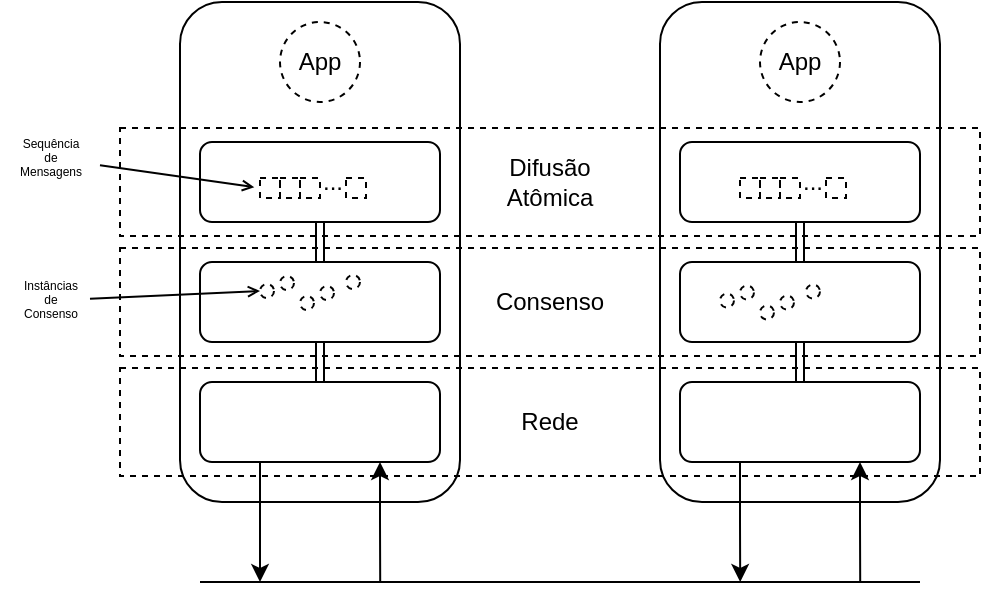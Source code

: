 <mxfile version="13.9.9" type="device"><diagram id="460mh9KP4Poi8Zzt0H-V" name="Page-1"><mxGraphModel dx="527" dy="425" grid="1" gridSize="10" guides="1" tooltips="1" connect="1" arrows="1" fold="1" page="1" pageScale="1" pageWidth="583" pageHeight="413" math="0" shadow="0"><root><mxCell id="0"/><mxCell id="1" parent="0"/><mxCell id="RCSk6rKvbRFlk2yUt5bL-6" value="" style="rounded=1;whiteSpace=wrap;html=1;" vertex="1" parent="1"><mxGeometry x="340" y="70" width="140" height="250" as="geometry"/></mxCell><mxCell id="RCSk6rKvbRFlk2yUt5bL-3" value="" style="rounded=1;whiteSpace=wrap;html=1;" vertex="1" parent="1"><mxGeometry x="100" y="70" width="140" height="250" as="geometry"/></mxCell><mxCell id="RCSk6rKvbRFlk2yUt5bL-16" value="Rede" style="rounded=0;whiteSpace=wrap;html=1;dashed=1;fillColor=none;" vertex="1" parent="1"><mxGeometry x="70" y="253" width="430" height="54" as="geometry"/></mxCell><mxCell id="RCSk6rKvbRFlk2yUt5bL-17" value="Consenso" style="rounded=0;whiteSpace=wrap;html=1;dashed=1;fillColor=none;" vertex="1" parent="1"><mxGeometry x="70" y="193" width="430" height="54" as="geometry"/></mxCell><mxCell id="RCSk6rKvbRFlk2yUt5bL-18" value="Difusão&lt;br&gt;Atômica" style="rounded=0;whiteSpace=wrap;html=1;dashed=1;fillColor=none;" vertex="1" parent="1"><mxGeometry x="70" y="133" width="430" height="54" as="geometry"/></mxCell><mxCell id="RCSk6rKvbRFlk2yUt5bL-1" value="" style="endArrow=none;html=1;" edge="1" parent="1"><mxGeometry width="50" height="50" relative="1" as="geometry"><mxPoint x="110" y="360" as="sourcePoint"/><mxPoint x="470" y="360" as="targetPoint"/></mxGeometry></mxCell><mxCell id="RCSk6rKvbRFlk2yUt5bL-4" style="edgeStyle=orthogonalEdgeStyle;rounded=0;orthogonalLoop=1;jettySize=auto;html=1;exitX=0.25;exitY=1;exitDx=0;exitDy=0;" edge="1" parent="1" source="RCSk6rKvbRFlk2yUt5bL-9"><mxGeometry relative="1" as="geometry"><mxPoint x="140" y="360" as="targetPoint"/></mxGeometry></mxCell><mxCell id="RCSk6rKvbRFlk2yUt5bL-5" style="edgeStyle=orthogonalEdgeStyle;rounded=0;orthogonalLoop=1;jettySize=auto;html=1;exitX=0.75;exitY=1;exitDx=0;exitDy=0;startArrow=classic;startFill=1;endArrow=none;endFill=0;" edge="1" parent="1" source="RCSk6rKvbRFlk2yUt5bL-9"><mxGeometry relative="1" as="geometry"><mxPoint x="200.103" y="360" as="targetPoint"/></mxGeometry></mxCell><mxCell id="RCSk6rKvbRFlk2yUt5bL-8" style="edgeStyle=orthogonalEdgeStyle;rounded=0;orthogonalLoop=1;jettySize=auto;html=1;exitX=0.75;exitY=1;exitDx=0;exitDy=0;startArrow=classic;startFill=1;endArrow=none;endFill=0;" edge="1" parent="1" source="RCSk6rKvbRFlk2yUt5bL-10"><mxGeometry relative="1" as="geometry"><mxPoint x="440.103" y="360" as="targetPoint"/></mxGeometry></mxCell><mxCell id="RCSk6rKvbRFlk2yUt5bL-9" value="" style="rounded=1;whiteSpace=wrap;html=1;" vertex="1" parent="1"><mxGeometry x="110" y="260" width="120" height="40" as="geometry"/></mxCell><mxCell id="RCSk6rKvbRFlk2yUt5bL-11" style="edgeStyle=orthogonalEdgeStyle;rounded=0;orthogonalLoop=1;jettySize=auto;html=1;exitX=0.25;exitY=1;exitDx=0;exitDy=0;startArrow=none;startFill=0;endArrow=classic;endFill=1;" edge="1" parent="1" source="RCSk6rKvbRFlk2yUt5bL-10"><mxGeometry relative="1" as="geometry"><mxPoint x="380.103" y="360" as="targetPoint"/></mxGeometry></mxCell><mxCell id="RCSk6rKvbRFlk2yUt5bL-10" value="" style="rounded=1;whiteSpace=wrap;html=1;" vertex="1" parent="1"><mxGeometry x="350" y="260" width="120" height="40" as="geometry"/></mxCell><mxCell id="RCSk6rKvbRFlk2yUt5bL-55" style="edgeStyle=none;shape=link;rounded=0;orthogonalLoop=1;jettySize=auto;html=1;entryX=0.5;entryY=0;entryDx=0;entryDy=0;startArrow=none;startFill=0;endArrow=open;endFill=0;fontSize=6;" edge="1" parent="1" source="RCSk6rKvbRFlk2yUt5bL-12" target="RCSk6rKvbRFlk2yUt5bL-10"><mxGeometry relative="1" as="geometry"/></mxCell><mxCell id="RCSk6rKvbRFlk2yUt5bL-12" value="" style="rounded=1;whiteSpace=wrap;html=1;" vertex="1" parent="1"><mxGeometry x="350" y="200" width="120" height="40" as="geometry"/></mxCell><mxCell id="RCSk6rKvbRFlk2yUt5bL-54" style="edgeStyle=none;shape=link;rounded=0;orthogonalLoop=1;jettySize=auto;html=1;entryX=0.5;entryY=0;entryDx=0;entryDy=0;startArrow=none;startFill=0;endArrow=open;endFill=0;fontSize=6;" edge="1" parent="1" source="RCSk6rKvbRFlk2yUt5bL-13" target="RCSk6rKvbRFlk2yUt5bL-12"><mxGeometry relative="1" as="geometry"/></mxCell><mxCell id="RCSk6rKvbRFlk2yUt5bL-13" value="" style="rounded=1;whiteSpace=wrap;html=1;" vertex="1" parent="1"><mxGeometry x="350" y="140" width="120" height="40" as="geometry"/></mxCell><mxCell id="RCSk6rKvbRFlk2yUt5bL-52" style="edgeStyle=none;rounded=0;orthogonalLoop=1;jettySize=auto;html=1;entryX=0.5;entryY=0;entryDx=0;entryDy=0;startArrow=none;startFill=0;endArrow=open;endFill=0;fontSize=6;shape=link;" edge="1" parent="1" source="RCSk6rKvbRFlk2yUt5bL-14" target="RCSk6rKvbRFlk2yUt5bL-15"><mxGeometry relative="1" as="geometry"/></mxCell><mxCell id="RCSk6rKvbRFlk2yUt5bL-14" value="" style="rounded=1;whiteSpace=wrap;html=1;" vertex="1" parent="1"><mxGeometry x="110" y="140" width="120" height="40" as="geometry"/></mxCell><mxCell id="RCSk6rKvbRFlk2yUt5bL-53" style="edgeStyle=none;shape=link;rounded=0;orthogonalLoop=1;jettySize=auto;html=1;entryX=0.5;entryY=0;entryDx=0;entryDy=0;startArrow=none;startFill=0;endArrow=open;endFill=0;fontSize=6;" edge="1" parent="1" source="RCSk6rKvbRFlk2yUt5bL-15" target="RCSk6rKvbRFlk2yUt5bL-9"><mxGeometry relative="1" as="geometry"/></mxCell><mxCell id="RCSk6rKvbRFlk2yUt5bL-15" value="" style="rounded=1;whiteSpace=wrap;html=1;" vertex="1" parent="1"><mxGeometry x="110" y="200" width="120" height="40" as="geometry"/></mxCell><mxCell id="RCSk6rKvbRFlk2yUt5bL-19" value="App" style="ellipse;whiteSpace=wrap;html=1;aspect=fixed;dashed=1;fillColor=none;" vertex="1" parent="1"><mxGeometry x="150" y="80" width="40" height="40" as="geometry"/></mxCell><mxCell id="RCSk6rKvbRFlk2yUt5bL-20" value="App" style="ellipse;whiteSpace=wrap;html=1;aspect=fixed;dashed=1;fillColor=none;" vertex="1" parent="1"><mxGeometry x="390" y="80" width="40" height="40" as="geometry"/></mxCell><mxCell id="RCSk6rKvbRFlk2yUt5bL-26" value="" style="group" vertex="1" connectable="0" parent="1"><mxGeometry x="140" y="150" width="53" height="20" as="geometry"/></mxCell><mxCell id="RCSk6rKvbRFlk2yUt5bL-21" value="" style="rounded=0;whiteSpace=wrap;html=1;dashed=1;fillColor=none;" vertex="1" parent="RCSk6rKvbRFlk2yUt5bL-26"><mxGeometry y="8" width="10" height="10" as="geometry"/></mxCell><mxCell id="RCSk6rKvbRFlk2yUt5bL-22" value="" style="rounded=0;whiteSpace=wrap;html=1;dashed=1;fillColor=none;" vertex="1" parent="RCSk6rKvbRFlk2yUt5bL-26"><mxGeometry x="10" y="8" width="10" height="10" as="geometry"/></mxCell><mxCell id="RCSk6rKvbRFlk2yUt5bL-23" value="" style="rounded=0;whiteSpace=wrap;html=1;dashed=1;fillColor=none;" vertex="1" parent="RCSk6rKvbRFlk2yUt5bL-26"><mxGeometry x="20" y="8" width="10" height="10" as="geometry"/></mxCell><mxCell id="RCSk6rKvbRFlk2yUt5bL-24" value="" style="rounded=0;whiteSpace=wrap;html=1;dashed=1;fillColor=none;" vertex="1" parent="RCSk6rKvbRFlk2yUt5bL-26"><mxGeometry x="43" y="8" width="10" height="10" as="geometry"/></mxCell><mxCell id="RCSk6rKvbRFlk2yUt5bL-25" value="..." style="text;html=1;align=center;verticalAlign=middle;resizable=0;points=[];autosize=1;" vertex="1" parent="RCSk6rKvbRFlk2yUt5bL-26"><mxGeometry x="21" width="30" height="20" as="geometry"/></mxCell><mxCell id="RCSk6rKvbRFlk2yUt5bL-27" value="" style="group" vertex="1" connectable="0" parent="1"><mxGeometry x="380" y="150" width="53" height="20" as="geometry"/></mxCell><mxCell id="RCSk6rKvbRFlk2yUt5bL-28" value="" style="rounded=0;whiteSpace=wrap;html=1;dashed=1;fillColor=none;" vertex="1" parent="RCSk6rKvbRFlk2yUt5bL-27"><mxGeometry y="8" width="10" height="10" as="geometry"/></mxCell><mxCell id="RCSk6rKvbRFlk2yUt5bL-29" value="" style="rounded=0;whiteSpace=wrap;html=1;dashed=1;fillColor=none;" vertex="1" parent="RCSk6rKvbRFlk2yUt5bL-27"><mxGeometry x="10" y="8" width="10" height="10" as="geometry"/></mxCell><mxCell id="RCSk6rKvbRFlk2yUt5bL-30" value="" style="rounded=0;whiteSpace=wrap;html=1;dashed=1;fillColor=none;" vertex="1" parent="RCSk6rKvbRFlk2yUt5bL-27"><mxGeometry x="20" y="8" width="10" height="10" as="geometry"/></mxCell><mxCell id="RCSk6rKvbRFlk2yUt5bL-31" value="" style="rounded=0;whiteSpace=wrap;html=1;dashed=1;fillColor=none;" vertex="1" parent="RCSk6rKvbRFlk2yUt5bL-27"><mxGeometry x="43" y="8" width="10" height="10" as="geometry"/></mxCell><mxCell id="RCSk6rKvbRFlk2yUt5bL-32" value="..." style="text;html=1;align=center;verticalAlign=middle;resizable=0;points=[];autosize=1;" vertex="1" parent="RCSk6rKvbRFlk2yUt5bL-27"><mxGeometry x="21" width="30" height="20" as="geometry"/></mxCell><mxCell id="RCSk6rKvbRFlk2yUt5bL-34" style="rounded=0;orthogonalLoop=1;jettySize=auto;html=1;entryX=-0.286;entryY=0.462;entryDx=0;entryDy=0;entryPerimeter=0;startArrow=none;startFill=0;endArrow=open;endFill=0;fontSize=6;endSize=4;" edge="1" parent="1" source="RCSk6rKvbRFlk2yUt5bL-33" target="RCSk6rKvbRFlk2yUt5bL-21"><mxGeometry relative="1" as="geometry"/></mxCell><mxCell id="RCSk6rKvbRFlk2yUt5bL-33" value="Sequência&lt;br style=&quot;font-size: 6px;&quot;&gt;de&lt;br style=&quot;font-size: 6px;&quot;&gt;Mensagens" style="text;html=1;align=center;verticalAlign=middle;resizable=0;points=[];autosize=1;fontSize=6;" vertex="1" parent="1"><mxGeometry x="10" y="133" width="50" height="30" as="geometry"/></mxCell><mxCell id="RCSk6rKvbRFlk2yUt5bL-35" value="" style="ellipse;whiteSpace=wrap;html=1;aspect=fixed;dashed=1;fillColor=none;fontSize=6;" vertex="1" parent="1"><mxGeometry x="140" y="211" width="7" height="7" as="geometry"/></mxCell><mxCell id="RCSk6rKvbRFlk2yUt5bL-36" value="" style="ellipse;whiteSpace=wrap;html=1;aspect=fixed;dashed=1;fillColor=none;fontSize=6;" vertex="1" parent="1"><mxGeometry x="150" y="207" width="7" height="7" as="geometry"/></mxCell><mxCell id="RCSk6rKvbRFlk2yUt5bL-37" value="" style="ellipse;whiteSpace=wrap;html=1;aspect=fixed;dashed=1;fillColor=none;fontSize=6;" vertex="1" parent="1"><mxGeometry x="160" y="217" width="7" height="7" as="geometry"/></mxCell><mxCell id="RCSk6rKvbRFlk2yUt5bL-38" value="" style="ellipse;whiteSpace=wrap;html=1;aspect=fixed;dashed=1;fillColor=none;fontSize=6;" vertex="1" parent="1"><mxGeometry x="170" y="212" width="7" height="7" as="geometry"/></mxCell><mxCell id="RCSk6rKvbRFlk2yUt5bL-39" value="" style="ellipse;whiteSpace=wrap;html=1;aspect=fixed;dashed=1;fillColor=none;fontSize=6;" vertex="1" parent="1"><mxGeometry x="183" y="206.5" width="7" height="7" as="geometry"/></mxCell><mxCell id="RCSk6rKvbRFlk2yUt5bL-44" value="" style="ellipse;whiteSpace=wrap;html=1;aspect=fixed;dashed=1;fillColor=none;fontSize=6;" vertex="1" parent="1"><mxGeometry x="370" y="215.75" width="7" height="7" as="geometry"/></mxCell><mxCell id="RCSk6rKvbRFlk2yUt5bL-45" value="" style="ellipse;whiteSpace=wrap;html=1;aspect=fixed;dashed=1;fillColor=none;fontSize=6;" vertex="1" parent="1"><mxGeometry x="380" y="211.75" width="7" height="7" as="geometry"/></mxCell><mxCell id="RCSk6rKvbRFlk2yUt5bL-46" value="" style="ellipse;whiteSpace=wrap;html=1;aspect=fixed;dashed=1;fillColor=none;fontSize=6;" vertex="1" parent="1"><mxGeometry x="390" y="221.75" width="7" height="7" as="geometry"/></mxCell><mxCell id="RCSk6rKvbRFlk2yUt5bL-47" value="" style="ellipse;whiteSpace=wrap;html=1;aspect=fixed;dashed=1;fillColor=none;fontSize=6;" vertex="1" parent="1"><mxGeometry x="400" y="216.75" width="7" height="7" as="geometry"/></mxCell><mxCell id="RCSk6rKvbRFlk2yUt5bL-48" value="" style="ellipse;whiteSpace=wrap;html=1;aspect=fixed;dashed=1;fillColor=none;fontSize=6;" vertex="1" parent="1"><mxGeometry x="413" y="211.25" width="7" height="7" as="geometry"/></mxCell><mxCell id="RCSk6rKvbRFlk2yUt5bL-50" style="edgeStyle=none;rounded=0;orthogonalLoop=1;jettySize=auto;html=1;entryX=0;entryY=0.5;entryDx=0;entryDy=0;startArrow=none;startFill=0;endArrow=open;endFill=0;fontSize=6;endSize=4;" edge="1" parent="1" source="RCSk6rKvbRFlk2yUt5bL-49" target="RCSk6rKvbRFlk2yUt5bL-35"><mxGeometry relative="1" as="geometry"/></mxCell><mxCell id="RCSk6rKvbRFlk2yUt5bL-49" value="Instâncias&lt;br&gt;de&lt;br&gt;Consenso" style="text;html=1;align=center;verticalAlign=middle;resizable=0;points=[];autosize=1;fontSize=6;" vertex="1" parent="1"><mxGeometry x="15" y="204.25" width="40" height="30" as="geometry"/></mxCell></root></mxGraphModel></diagram></mxfile>